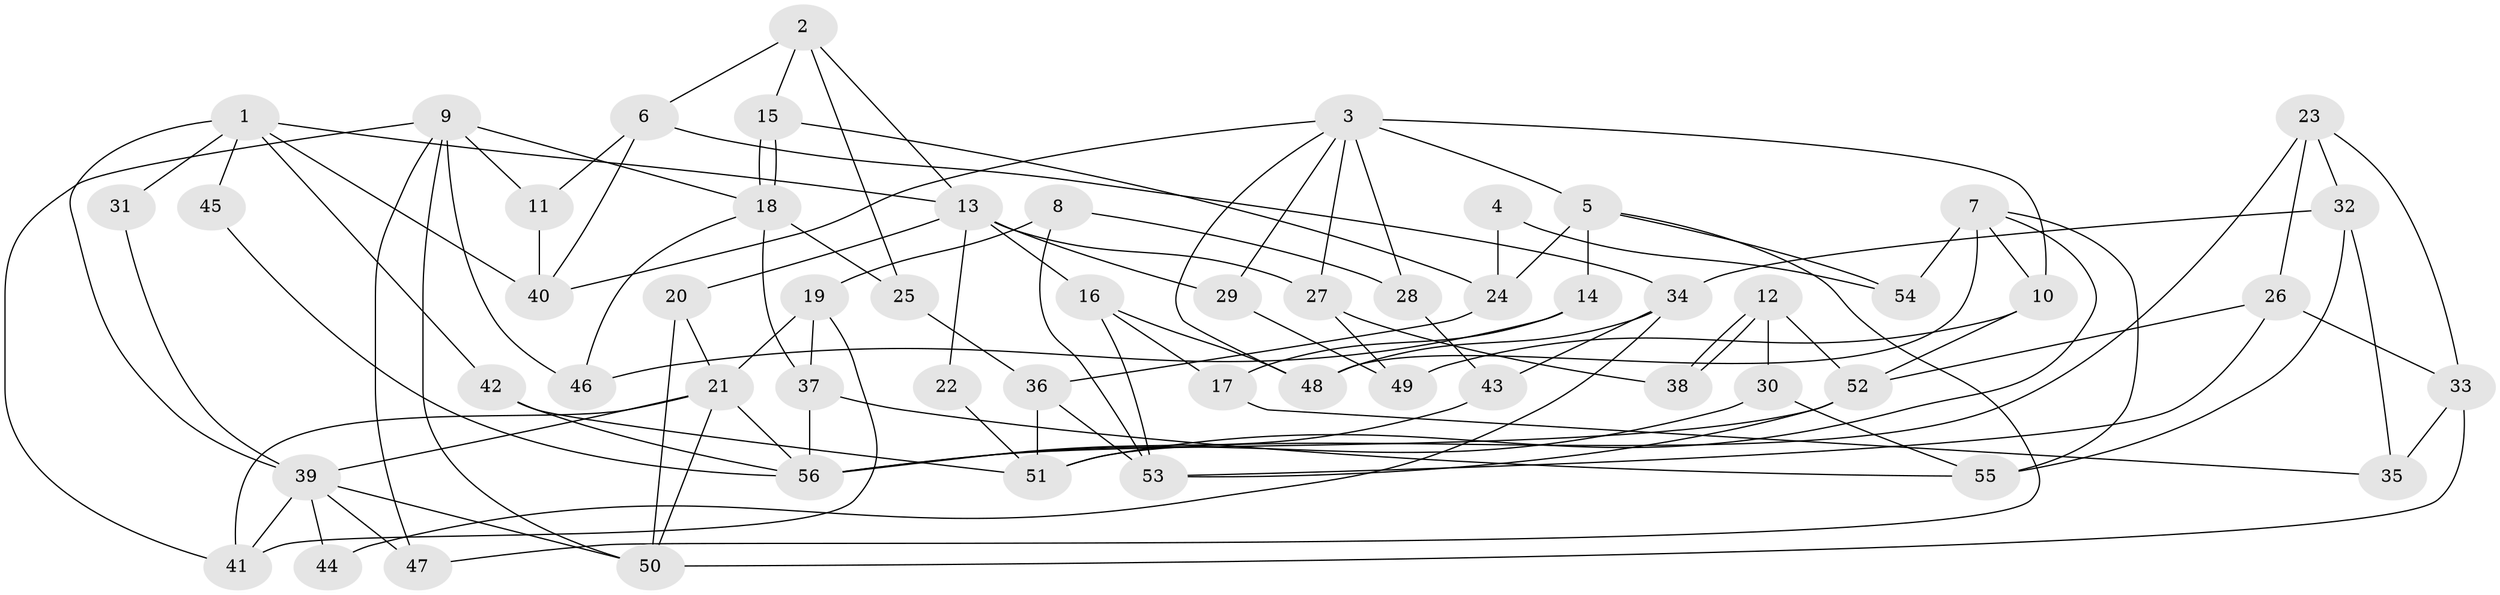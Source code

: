 // Generated by graph-tools (version 1.1) at 2025/02/03/09/25 03:02:03]
// undirected, 56 vertices, 112 edges
graph export_dot {
graph [start="1"]
  node [color=gray90,style=filled];
  1;
  2;
  3;
  4;
  5;
  6;
  7;
  8;
  9;
  10;
  11;
  12;
  13;
  14;
  15;
  16;
  17;
  18;
  19;
  20;
  21;
  22;
  23;
  24;
  25;
  26;
  27;
  28;
  29;
  30;
  31;
  32;
  33;
  34;
  35;
  36;
  37;
  38;
  39;
  40;
  41;
  42;
  43;
  44;
  45;
  46;
  47;
  48;
  49;
  50;
  51;
  52;
  53;
  54;
  55;
  56;
  1 -- 40;
  1 -- 39;
  1 -- 13;
  1 -- 31;
  1 -- 42;
  1 -- 45;
  2 -- 15;
  2 -- 13;
  2 -- 6;
  2 -- 25;
  3 -- 27;
  3 -- 5;
  3 -- 10;
  3 -- 28;
  3 -- 29;
  3 -- 40;
  3 -- 48;
  4 -- 24;
  4 -- 54;
  5 -- 14;
  5 -- 47;
  5 -- 24;
  5 -- 54;
  6 -- 11;
  6 -- 34;
  6 -- 40;
  7 -- 10;
  7 -- 48;
  7 -- 51;
  7 -- 54;
  7 -- 55;
  8 -- 19;
  8 -- 28;
  8 -- 53;
  9 -- 41;
  9 -- 50;
  9 -- 11;
  9 -- 18;
  9 -- 46;
  9 -- 47;
  10 -- 52;
  10 -- 49;
  11 -- 40;
  12 -- 52;
  12 -- 38;
  12 -- 38;
  12 -- 30;
  13 -- 20;
  13 -- 16;
  13 -- 22;
  13 -- 27;
  13 -- 29;
  14 -- 17;
  14 -- 46;
  15 -- 24;
  15 -- 18;
  15 -- 18;
  16 -- 53;
  16 -- 17;
  16 -- 48;
  17 -- 35;
  18 -- 25;
  18 -- 37;
  18 -- 46;
  19 -- 37;
  19 -- 21;
  19 -- 41;
  20 -- 50;
  20 -- 21;
  21 -- 56;
  21 -- 41;
  21 -- 39;
  21 -- 50;
  22 -- 51;
  23 -- 32;
  23 -- 51;
  23 -- 26;
  23 -- 33;
  24 -- 36;
  25 -- 36;
  26 -- 53;
  26 -- 33;
  26 -- 52;
  27 -- 49;
  27 -- 38;
  28 -- 43;
  29 -- 49;
  30 -- 56;
  30 -- 55;
  31 -- 39;
  32 -- 34;
  32 -- 55;
  32 -- 35;
  33 -- 35;
  33 -- 50;
  34 -- 48;
  34 -- 43;
  34 -- 44;
  36 -- 53;
  36 -- 51;
  37 -- 55;
  37 -- 56;
  39 -- 50;
  39 -- 41;
  39 -- 44;
  39 -- 47;
  42 -- 51;
  42 -- 56;
  43 -- 56;
  45 -- 56;
  52 -- 56;
  52 -- 53;
}
